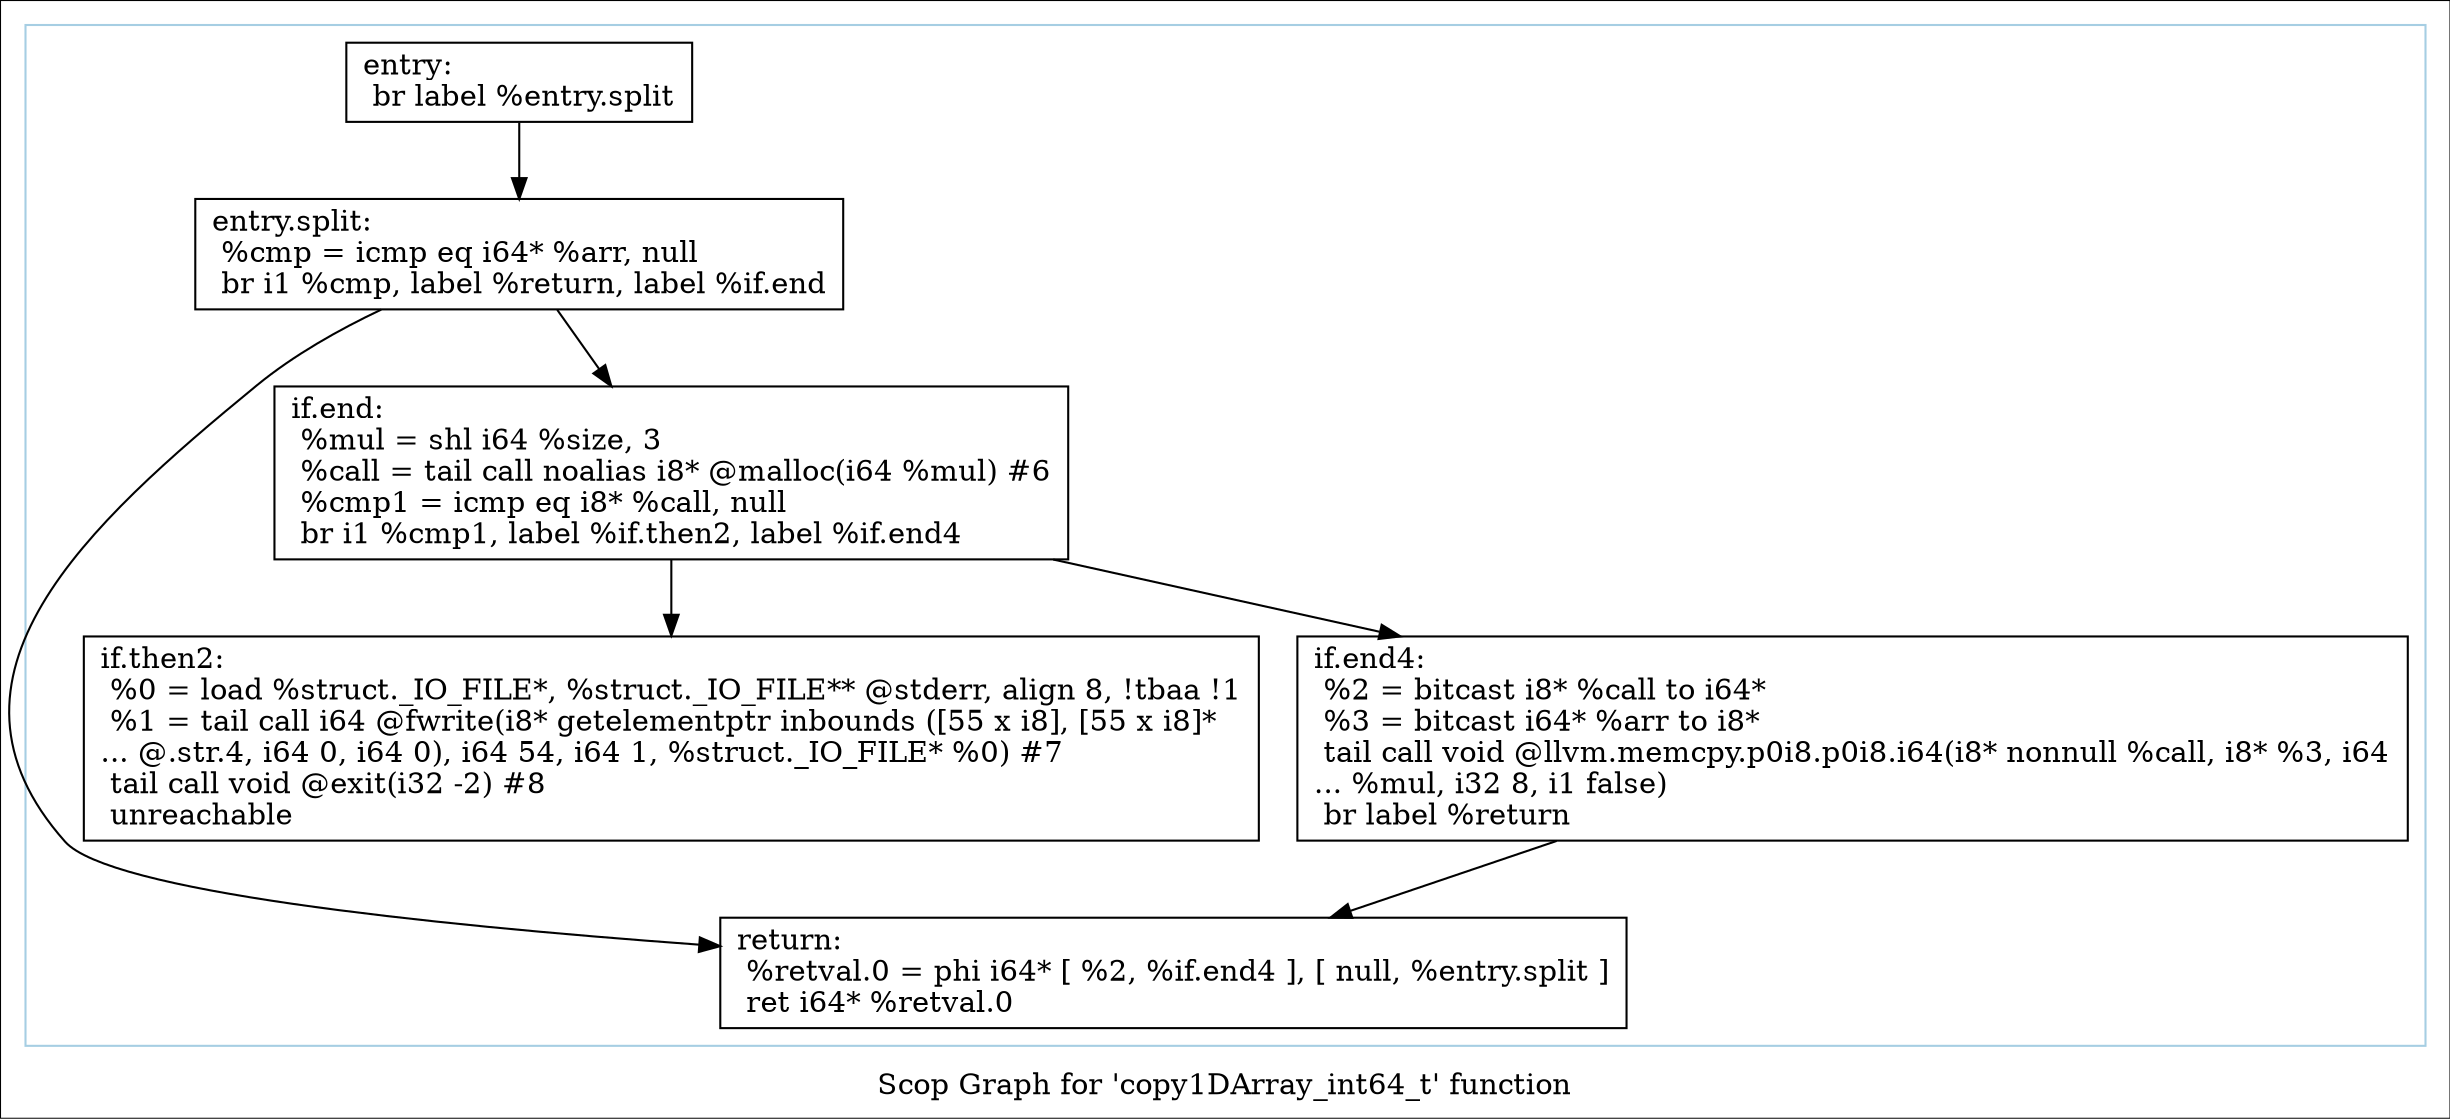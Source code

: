digraph "Scop Graph for 'copy1DArray_int64_t' function" {
	label="Scop Graph for 'copy1DArray_int64_t' function";

	Node0xbdfdd70 [shape=record,label="{entry:\l  br label %entry.split\l}"];
	Node0xbdfdd70 -> Node0xbfed2c0;
	Node0xbfed2c0 [shape=record,label="{entry.split:                                      \l  %cmp = icmp eq i64* %arr, null\l  br i1 %cmp, label %return, label %if.end\l}"];
	Node0xbfed2c0 -> Node0xbfb9270;
	Node0xbfed2c0 -> Node0xc02c3d0;
	Node0xbfb9270 [shape=record,label="{return:                                           \l  %retval.0 = phi i64* [ %2, %if.end4 ], [ null, %entry.split ]\l  ret i64* %retval.0\l}"];
	Node0xc02c3d0 [shape=record,label="{if.end:                                           \l  %mul = shl i64 %size, 3\l  %call = tail call noalias i8* @malloc(i64 %mul) #6\l  %cmp1 = icmp eq i8* %call, null\l  br i1 %cmp1, label %if.then2, label %if.end4\l}"];
	Node0xc02c3d0 -> Node0xbfb5910;
	Node0xc02c3d0 -> Node0xc01cf20;
	Node0xbfb5910 [shape=record,label="{if.then2:                                         \l  %0 = load %struct._IO_FILE*, %struct._IO_FILE** @stderr, align 8, !tbaa !1\l  %1 = tail call i64 @fwrite(i8* getelementptr inbounds ([55 x i8], [55 x i8]*\l... @.str.4, i64 0, i64 0), i64 54, i64 1, %struct._IO_FILE* %0) #7\l  tail call void @exit(i32 -2) #8\l  unreachable\l}"];
	Node0xc01cf20 [shape=record,label="{if.end4:                                          \l  %2 = bitcast i8* %call to i64*\l  %3 = bitcast i64* %arr to i8*\l  tail call void @llvm.memcpy.p0i8.p0i8.i64(i8* nonnull %call, i8* %3, i64\l... %mul, i32 8, i1 false)\l  br label %return\l}"];
	Node0xc01cf20 -> Node0xbfb9270;
	colorscheme = "paired12"
        subgraph cluster_0xbfea390 {
          label = "";
          style = solid;
          color = 1
          Node0xbdfdd70;
          Node0xbfed2c0;
          Node0xbfb9270;
          Node0xc02c3d0;
          Node0xbfb5910;
          Node0xc01cf20;
        }
}
